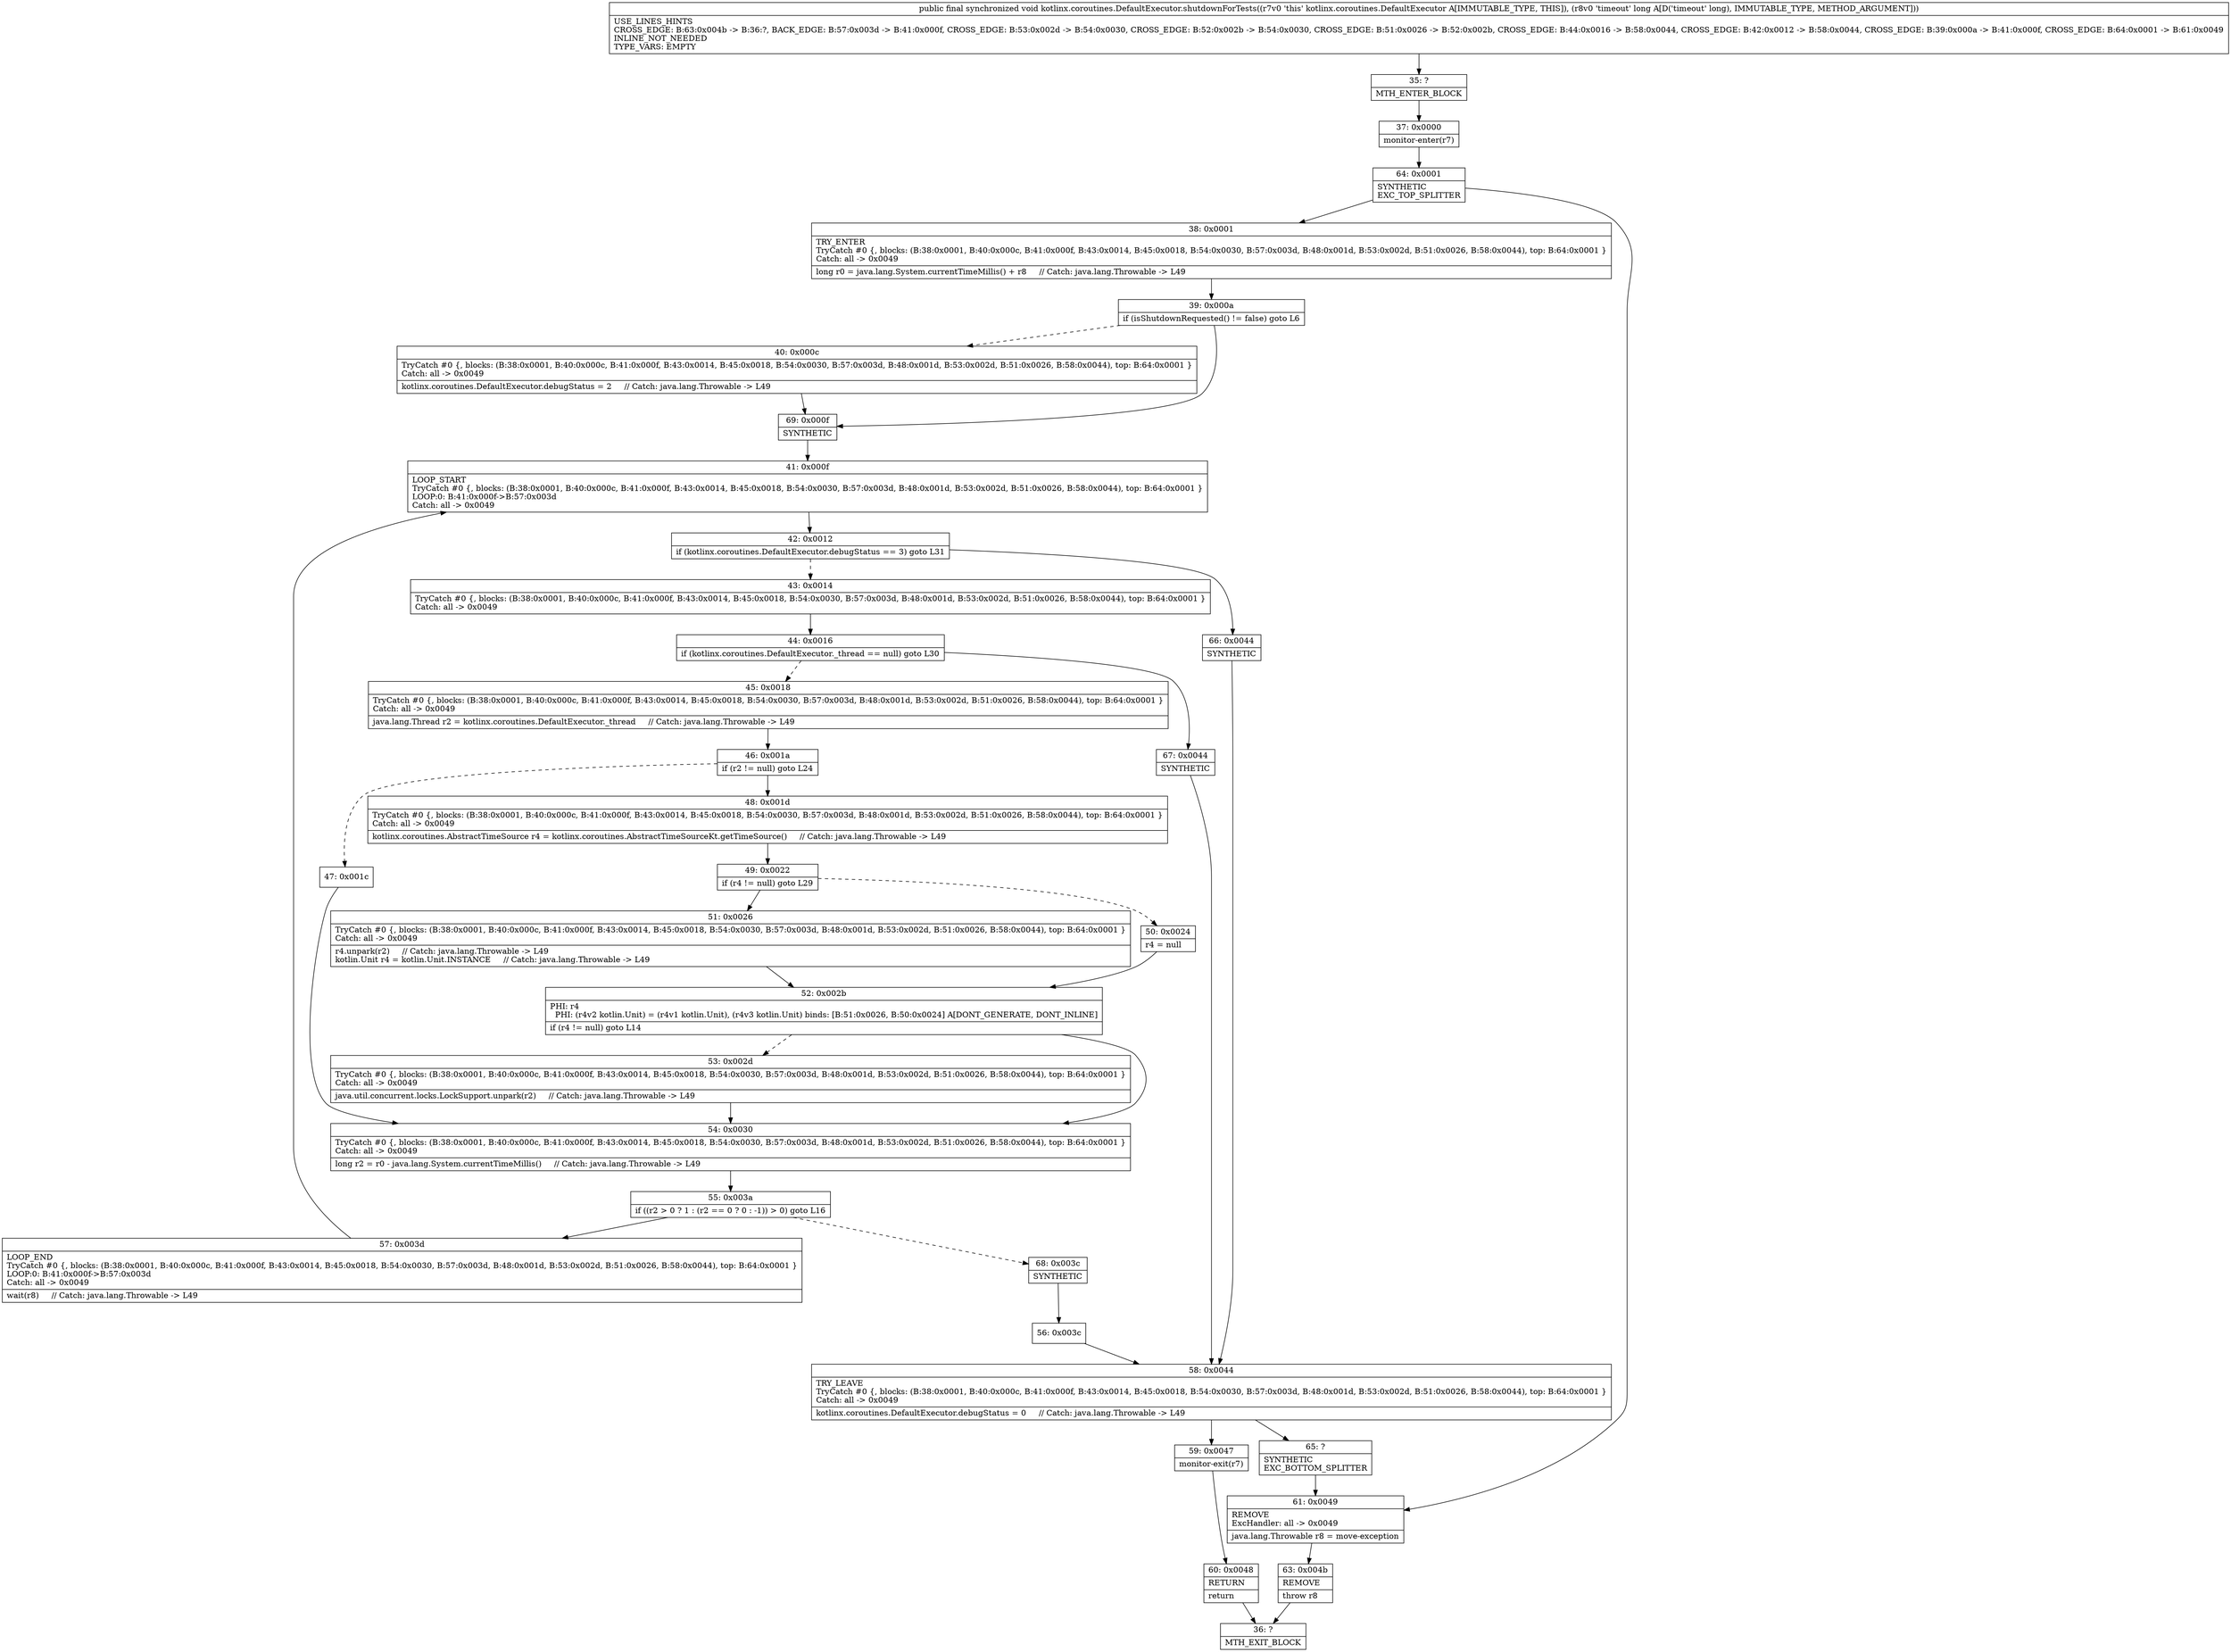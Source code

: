 digraph "CFG forkotlinx.coroutines.DefaultExecutor.shutdownForTests(J)V" {
Node_35 [shape=record,label="{35\:\ ?|MTH_ENTER_BLOCK\l}"];
Node_37 [shape=record,label="{37\:\ 0x0000|monitor\-enter(r7)\l}"];
Node_64 [shape=record,label="{64\:\ 0x0001|SYNTHETIC\lEXC_TOP_SPLITTER\l}"];
Node_38 [shape=record,label="{38\:\ 0x0001|TRY_ENTER\lTryCatch #0 \{, blocks: (B:38:0x0001, B:40:0x000c, B:41:0x000f, B:43:0x0014, B:45:0x0018, B:54:0x0030, B:57:0x003d, B:48:0x001d, B:53:0x002d, B:51:0x0026, B:58:0x0044), top: B:64:0x0001 \}\lCatch: all \-\> 0x0049\l|long r0 = java.lang.System.currentTimeMillis() + r8     \/\/ Catch: java.lang.Throwable \-\> L49\l}"];
Node_39 [shape=record,label="{39\:\ 0x000a|if (isShutdownRequested() != false) goto L6\l}"];
Node_40 [shape=record,label="{40\:\ 0x000c|TryCatch #0 \{, blocks: (B:38:0x0001, B:40:0x000c, B:41:0x000f, B:43:0x0014, B:45:0x0018, B:54:0x0030, B:57:0x003d, B:48:0x001d, B:53:0x002d, B:51:0x0026, B:58:0x0044), top: B:64:0x0001 \}\lCatch: all \-\> 0x0049\l|kotlinx.coroutines.DefaultExecutor.debugStatus = 2     \/\/ Catch: java.lang.Throwable \-\> L49\l}"];
Node_69 [shape=record,label="{69\:\ 0x000f|SYNTHETIC\l}"];
Node_41 [shape=record,label="{41\:\ 0x000f|LOOP_START\lTryCatch #0 \{, blocks: (B:38:0x0001, B:40:0x000c, B:41:0x000f, B:43:0x0014, B:45:0x0018, B:54:0x0030, B:57:0x003d, B:48:0x001d, B:53:0x002d, B:51:0x0026, B:58:0x0044), top: B:64:0x0001 \}\lLOOP:0: B:41:0x000f\-\>B:57:0x003d\lCatch: all \-\> 0x0049\l}"];
Node_42 [shape=record,label="{42\:\ 0x0012|if (kotlinx.coroutines.DefaultExecutor.debugStatus == 3) goto L31\l}"];
Node_43 [shape=record,label="{43\:\ 0x0014|TryCatch #0 \{, blocks: (B:38:0x0001, B:40:0x000c, B:41:0x000f, B:43:0x0014, B:45:0x0018, B:54:0x0030, B:57:0x003d, B:48:0x001d, B:53:0x002d, B:51:0x0026, B:58:0x0044), top: B:64:0x0001 \}\lCatch: all \-\> 0x0049\l}"];
Node_44 [shape=record,label="{44\:\ 0x0016|if (kotlinx.coroutines.DefaultExecutor._thread == null) goto L30\l}"];
Node_45 [shape=record,label="{45\:\ 0x0018|TryCatch #0 \{, blocks: (B:38:0x0001, B:40:0x000c, B:41:0x000f, B:43:0x0014, B:45:0x0018, B:54:0x0030, B:57:0x003d, B:48:0x001d, B:53:0x002d, B:51:0x0026, B:58:0x0044), top: B:64:0x0001 \}\lCatch: all \-\> 0x0049\l|java.lang.Thread r2 = kotlinx.coroutines.DefaultExecutor._thread     \/\/ Catch: java.lang.Throwable \-\> L49\l}"];
Node_46 [shape=record,label="{46\:\ 0x001a|if (r2 != null) goto L24\l}"];
Node_47 [shape=record,label="{47\:\ 0x001c}"];
Node_54 [shape=record,label="{54\:\ 0x0030|TryCatch #0 \{, blocks: (B:38:0x0001, B:40:0x000c, B:41:0x000f, B:43:0x0014, B:45:0x0018, B:54:0x0030, B:57:0x003d, B:48:0x001d, B:53:0x002d, B:51:0x0026, B:58:0x0044), top: B:64:0x0001 \}\lCatch: all \-\> 0x0049\l|long r2 = r0 \- java.lang.System.currentTimeMillis()     \/\/ Catch: java.lang.Throwable \-\> L49\l}"];
Node_55 [shape=record,label="{55\:\ 0x003a|if ((r2 \> 0 ? 1 : (r2 == 0 ? 0 : \-1)) \> 0) goto L16\l}"];
Node_57 [shape=record,label="{57\:\ 0x003d|LOOP_END\lTryCatch #0 \{, blocks: (B:38:0x0001, B:40:0x000c, B:41:0x000f, B:43:0x0014, B:45:0x0018, B:54:0x0030, B:57:0x003d, B:48:0x001d, B:53:0x002d, B:51:0x0026, B:58:0x0044), top: B:64:0x0001 \}\lLOOP:0: B:41:0x000f\-\>B:57:0x003d\lCatch: all \-\> 0x0049\l|wait(r8)     \/\/ Catch: java.lang.Throwable \-\> L49\l}"];
Node_68 [shape=record,label="{68\:\ 0x003c|SYNTHETIC\l}"];
Node_56 [shape=record,label="{56\:\ 0x003c}"];
Node_58 [shape=record,label="{58\:\ 0x0044|TRY_LEAVE\lTryCatch #0 \{, blocks: (B:38:0x0001, B:40:0x000c, B:41:0x000f, B:43:0x0014, B:45:0x0018, B:54:0x0030, B:57:0x003d, B:48:0x001d, B:53:0x002d, B:51:0x0026, B:58:0x0044), top: B:64:0x0001 \}\lCatch: all \-\> 0x0049\l|kotlinx.coroutines.DefaultExecutor.debugStatus = 0     \/\/ Catch: java.lang.Throwable \-\> L49\l}"];
Node_59 [shape=record,label="{59\:\ 0x0047|monitor\-exit(r7)\l}"];
Node_60 [shape=record,label="{60\:\ 0x0048|RETURN\l|return\l}"];
Node_36 [shape=record,label="{36\:\ ?|MTH_EXIT_BLOCK\l}"];
Node_65 [shape=record,label="{65\:\ ?|SYNTHETIC\lEXC_BOTTOM_SPLITTER\l}"];
Node_48 [shape=record,label="{48\:\ 0x001d|TryCatch #0 \{, blocks: (B:38:0x0001, B:40:0x000c, B:41:0x000f, B:43:0x0014, B:45:0x0018, B:54:0x0030, B:57:0x003d, B:48:0x001d, B:53:0x002d, B:51:0x0026, B:58:0x0044), top: B:64:0x0001 \}\lCatch: all \-\> 0x0049\l|kotlinx.coroutines.AbstractTimeSource r4 = kotlinx.coroutines.AbstractTimeSourceKt.getTimeSource()     \/\/ Catch: java.lang.Throwable \-\> L49\l}"];
Node_49 [shape=record,label="{49\:\ 0x0022|if (r4 != null) goto L29\l}"];
Node_50 [shape=record,label="{50\:\ 0x0024|r4 = null\l}"];
Node_52 [shape=record,label="{52\:\ 0x002b|PHI: r4 \l  PHI: (r4v2 kotlin.Unit) = (r4v1 kotlin.Unit), (r4v3 kotlin.Unit) binds: [B:51:0x0026, B:50:0x0024] A[DONT_GENERATE, DONT_INLINE]\l|if (r4 != null) goto L14\l}"];
Node_53 [shape=record,label="{53\:\ 0x002d|TryCatch #0 \{, blocks: (B:38:0x0001, B:40:0x000c, B:41:0x000f, B:43:0x0014, B:45:0x0018, B:54:0x0030, B:57:0x003d, B:48:0x001d, B:53:0x002d, B:51:0x0026, B:58:0x0044), top: B:64:0x0001 \}\lCatch: all \-\> 0x0049\l|java.util.concurrent.locks.LockSupport.unpark(r2)     \/\/ Catch: java.lang.Throwable \-\> L49\l}"];
Node_51 [shape=record,label="{51\:\ 0x0026|TryCatch #0 \{, blocks: (B:38:0x0001, B:40:0x000c, B:41:0x000f, B:43:0x0014, B:45:0x0018, B:54:0x0030, B:57:0x003d, B:48:0x001d, B:53:0x002d, B:51:0x0026, B:58:0x0044), top: B:64:0x0001 \}\lCatch: all \-\> 0x0049\l|r4.unpark(r2)     \/\/ Catch: java.lang.Throwable \-\> L49\lkotlin.Unit r4 = kotlin.Unit.INSTANCE     \/\/ Catch: java.lang.Throwable \-\> L49\l}"];
Node_67 [shape=record,label="{67\:\ 0x0044|SYNTHETIC\l}"];
Node_66 [shape=record,label="{66\:\ 0x0044|SYNTHETIC\l}"];
Node_61 [shape=record,label="{61\:\ 0x0049|REMOVE\lExcHandler: all \-\> 0x0049\l|java.lang.Throwable r8 = move\-exception\l}"];
Node_63 [shape=record,label="{63\:\ 0x004b|REMOVE\l|throw r8\l}"];
MethodNode[shape=record,label="{public final synchronized void kotlinx.coroutines.DefaultExecutor.shutdownForTests((r7v0 'this' kotlinx.coroutines.DefaultExecutor A[IMMUTABLE_TYPE, THIS]), (r8v0 'timeout' long A[D('timeout' long), IMMUTABLE_TYPE, METHOD_ARGUMENT]))  | USE_LINES_HINTS\lCROSS_EDGE: B:63:0x004b \-\> B:36:?, BACK_EDGE: B:57:0x003d \-\> B:41:0x000f, CROSS_EDGE: B:53:0x002d \-\> B:54:0x0030, CROSS_EDGE: B:52:0x002b \-\> B:54:0x0030, CROSS_EDGE: B:51:0x0026 \-\> B:52:0x002b, CROSS_EDGE: B:44:0x0016 \-\> B:58:0x0044, CROSS_EDGE: B:42:0x0012 \-\> B:58:0x0044, CROSS_EDGE: B:39:0x000a \-\> B:41:0x000f, CROSS_EDGE: B:64:0x0001 \-\> B:61:0x0049\lINLINE_NOT_NEEDED\lTYPE_VARS: EMPTY\l}"];
MethodNode -> Node_35;Node_35 -> Node_37;
Node_37 -> Node_64;
Node_64 -> Node_38;
Node_64 -> Node_61;
Node_38 -> Node_39;
Node_39 -> Node_40[style=dashed];
Node_39 -> Node_69;
Node_40 -> Node_69;
Node_69 -> Node_41;
Node_41 -> Node_42;
Node_42 -> Node_43[style=dashed];
Node_42 -> Node_66;
Node_43 -> Node_44;
Node_44 -> Node_45[style=dashed];
Node_44 -> Node_67;
Node_45 -> Node_46;
Node_46 -> Node_47[style=dashed];
Node_46 -> Node_48;
Node_47 -> Node_54;
Node_54 -> Node_55;
Node_55 -> Node_57;
Node_55 -> Node_68[style=dashed];
Node_57 -> Node_41;
Node_68 -> Node_56;
Node_56 -> Node_58;
Node_58 -> Node_59;
Node_58 -> Node_65;
Node_59 -> Node_60;
Node_60 -> Node_36;
Node_65 -> Node_61;
Node_48 -> Node_49;
Node_49 -> Node_50[style=dashed];
Node_49 -> Node_51;
Node_50 -> Node_52;
Node_52 -> Node_53[style=dashed];
Node_52 -> Node_54;
Node_53 -> Node_54;
Node_51 -> Node_52;
Node_67 -> Node_58;
Node_66 -> Node_58;
Node_61 -> Node_63;
Node_63 -> Node_36;
}

